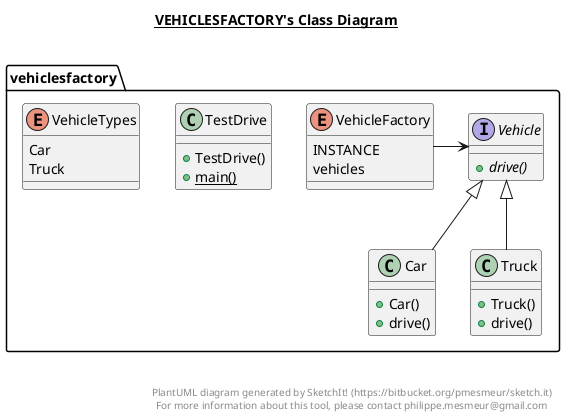 @startuml

title __VEHICLESFACTORY's Class Diagram__\n

  package vehiclesfactory {
    class Car {
        + Car()
        + drive()
    }
  }
  

  package vehiclesfactory {
    class TestDrive {
        + TestDrive()
        {static} + main()
    }
  }
  

  package vehiclesfactory {
    class Truck {
        + Truck()
        + drive()
    }
  }
  

  package vehiclesfactory {
    interface Vehicle {
        {abstract} + drive()
    }
  }
  

  package vehiclesfactory {
    enum VehicleFactory {
      INSTANCE
      vehicles
    }
  }
  

  package vehiclesfactory {
    enum VehicleTypes {
      Car
      Truck
    }
  }
  

  Car -up-|> Vehicle
  Truck -up-|> Vehicle
  VehicleFactory -> Vehicle

right footer


PlantUML diagram generated by SketchIt! (https://bitbucket.org/pmesmeur/sketch.it)
For more information about this tool, please contact philippe.mesmeur@gmail.com
endfooter

@enduml
